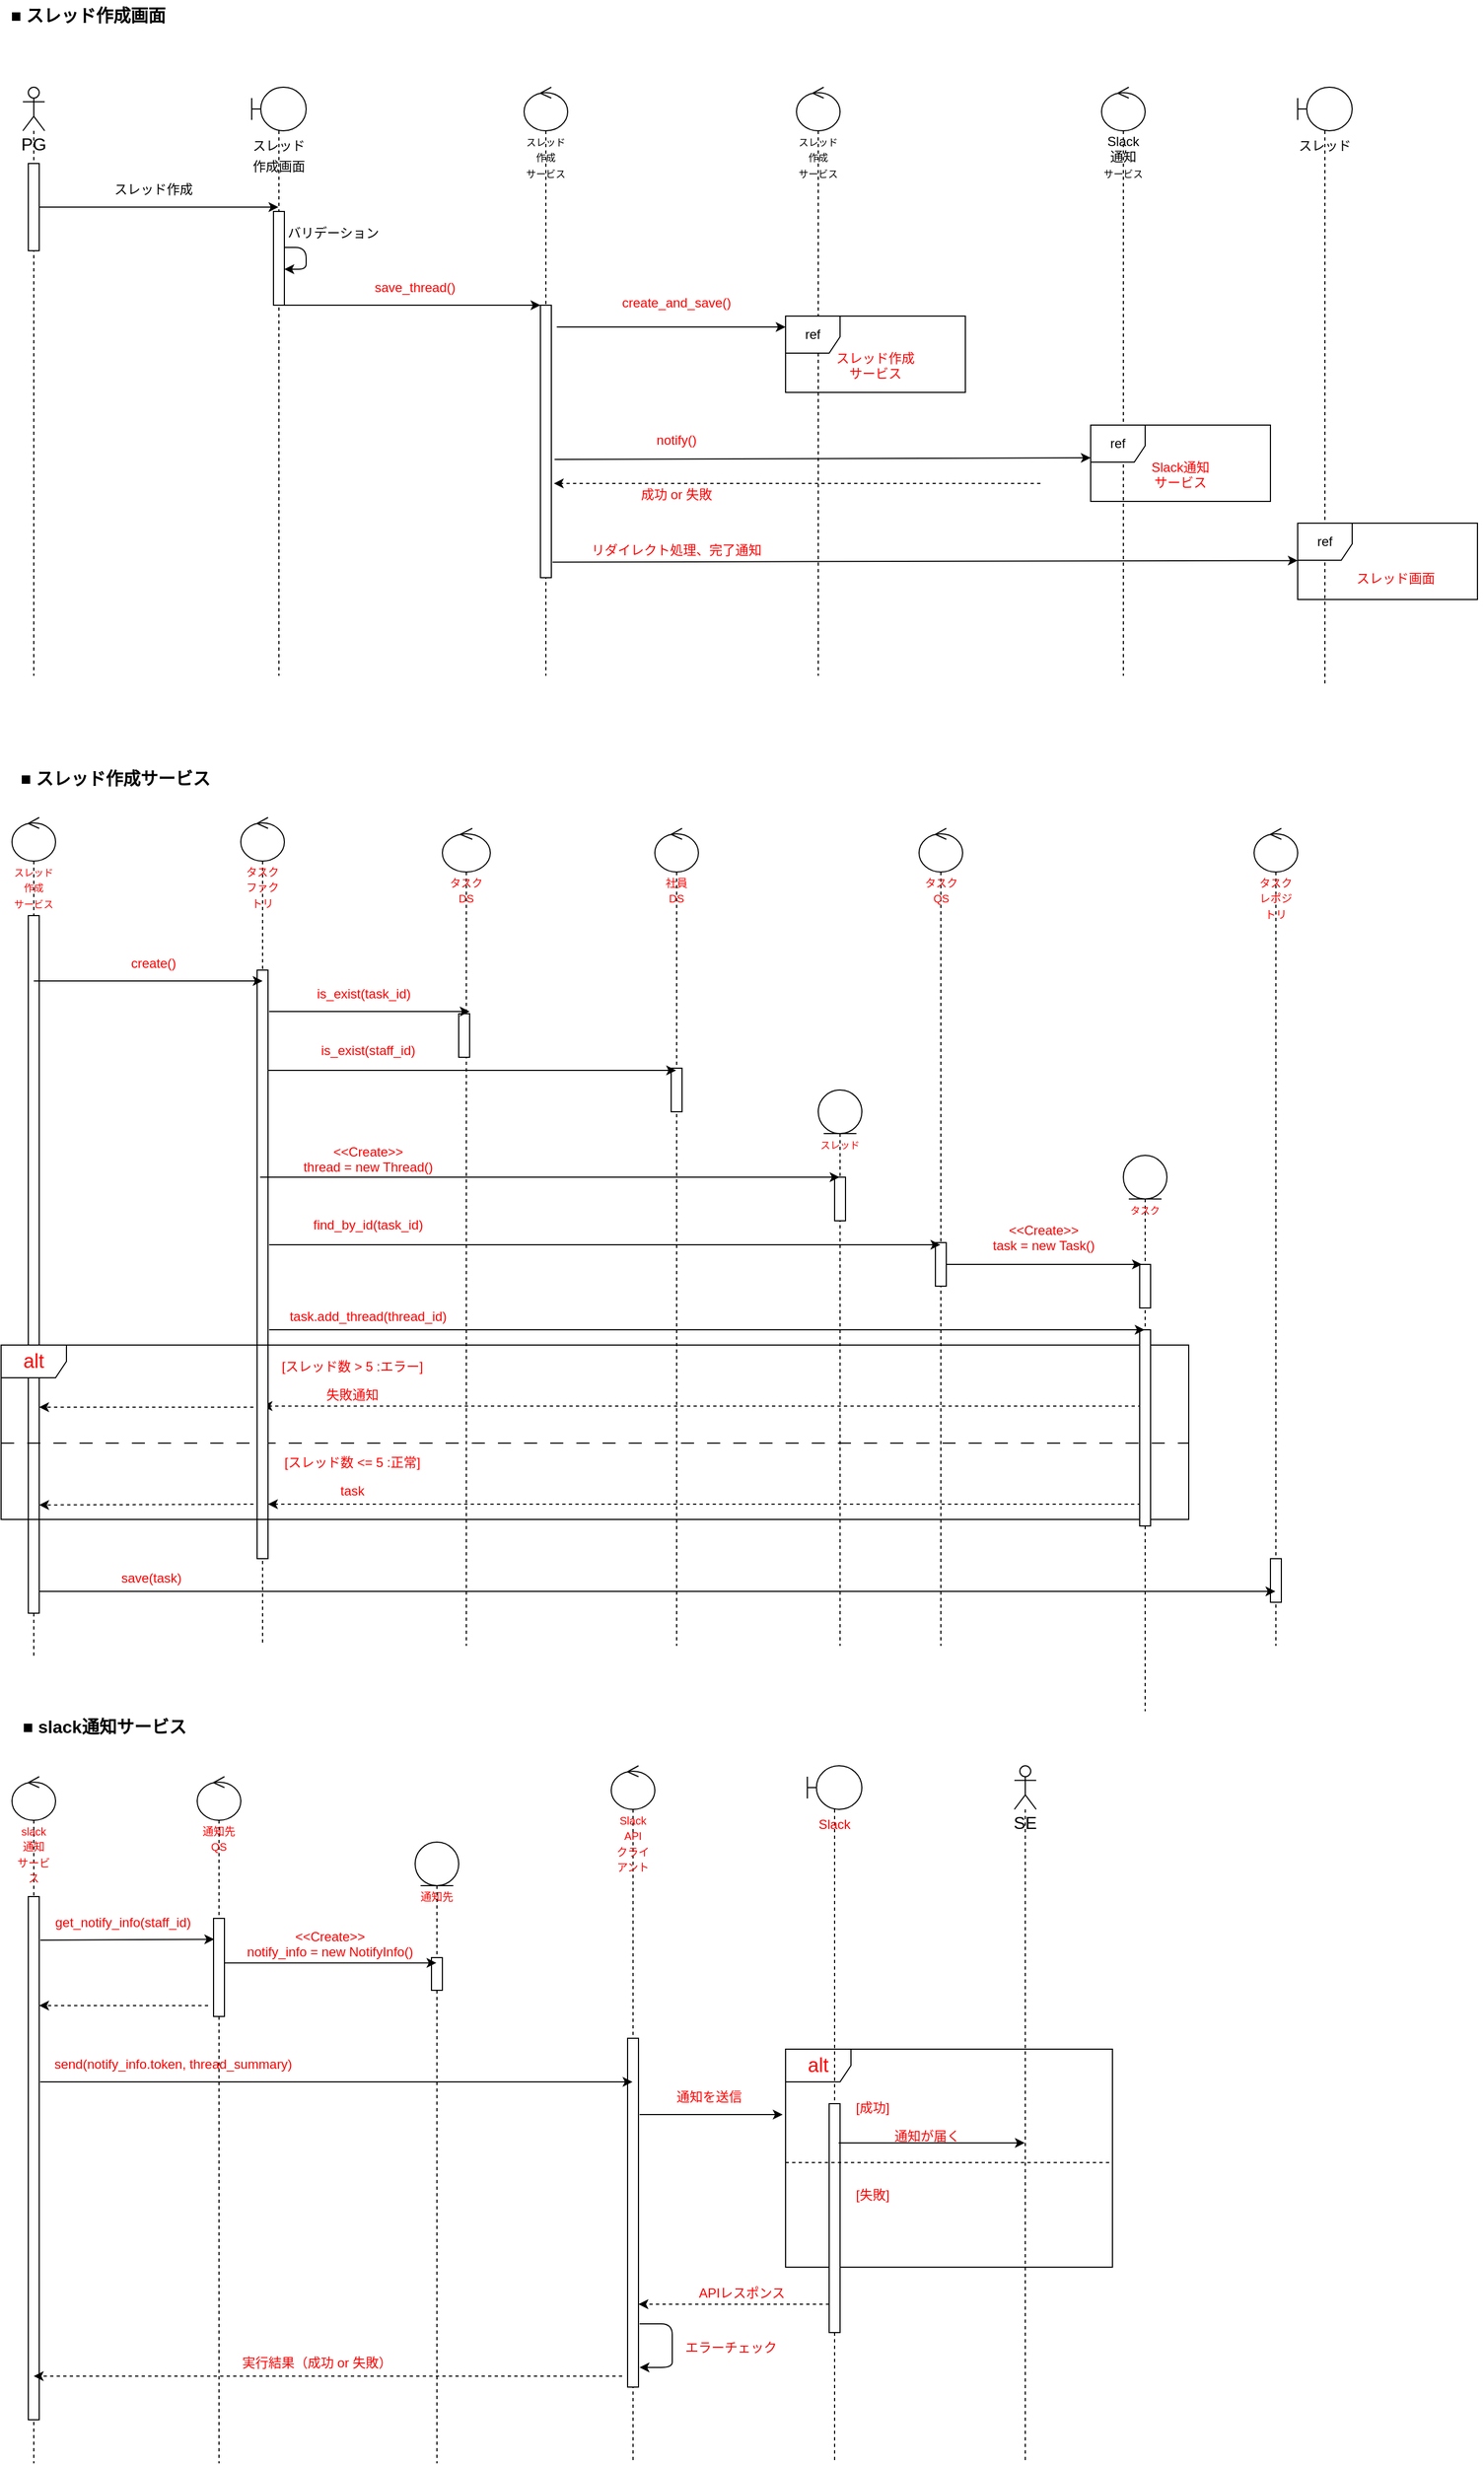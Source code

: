 <mxfile>
    <diagram id="qOgPNDa4eUex3jutcucp" name="Page-1">
        <mxGraphModel dx="1002" dy="556" grid="1" gridSize="10" guides="1" tooltips="1" connect="1" arrows="1" fold="1" page="1" pageScale="1" pageWidth="850" pageHeight="1100" math="0" shadow="0">
            <root>
                <mxCell id="0"/>
                <mxCell id="1" parent="0"/>
                <mxCell id="119" value="alt" style="shape=umlFrame;whiteSpace=wrap;html=1;fontSize=18;fontColor=#FF0000;" vertex="1" parent="1">
                    <mxGeometry x="740" y="1900" width="300" height="200" as="geometry"/>
                </mxCell>
                <mxCell id="2" value="■ スレッド作成画面" style="text;align=center;fontStyle=1;verticalAlign=middle;spacingLeft=3;spacingRight=3;strokeColor=none;rotatable=0;points=[[0,0.5],[1,0.5]];portConstraint=eastwest;fontSize=16;" parent="1" vertex="1">
                    <mxGeometry x="20" y="20" width="160" height="26" as="geometry"/>
                </mxCell>
                <mxCell id="3" value="PG" style="shape=umlLifeline;participant=umlActor;perimeter=lifelinePerimeter;whiteSpace=wrap;html=1;container=1;collapsible=0;recursiveResize=0;verticalAlign=top;spacingTop=36;outlineConnect=0;fontSize=16;" parent="1" vertex="1">
                    <mxGeometry x="40" y="100" width="20" height="540" as="geometry"/>
                </mxCell>
                <mxCell id="11" value="" style="html=1;points=[];perimeter=orthogonalPerimeter;fontSize=9;" parent="3" vertex="1">
                    <mxGeometry x="5" y="70" width="10" height="80" as="geometry"/>
                </mxCell>
                <mxCell id="4" value="&lt;font style=&quot;font-size: 12px;&quot;&gt;スレッド&lt;br&gt;作成画面&lt;/font&gt;" style="shape=umlLifeline;participant=umlBoundary;perimeter=lifelinePerimeter;whiteSpace=wrap;html=1;container=1;collapsible=0;recursiveResize=0;verticalAlign=top;spacingTop=36;outlineConnect=0;fontSize=16;" parent="1" vertex="1">
                    <mxGeometry x="250" y="100" width="50" height="540" as="geometry"/>
                </mxCell>
                <mxCell id="12" value="" style="html=1;points=[];perimeter=orthogonalPerimeter;fontSize=9;" parent="4" vertex="1">
                    <mxGeometry x="20" y="114" width="10" height="86" as="geometry"/>
                </mxCell>
                <mxCell id="18" style="edgeStyle=none;html=1;fontSize=12;" parent="4" source="12" target="12" edge="1">
                    <mxGeometry relative="1" as="geometry"/>
                </mxCell>
                <mxCell id="6" value="&lt;font style=&quot;font-size: 9px;&quot;&gt;スレッド作成&lt;br&gt;サービス&lt;/font&gt;" style="shape=umlLifeline;participant=umlControl;perimeter=lifelinePerimeter;whiteSpace=wrap;html=1;container=1;collapsible=0;recursiveResize=0;verticalAlign=top;spacingTop=36;outlineConnect=0;fontSize=12;" parent="1" vertex="1">
                    <mxGeometry x="750" y="100" width="40" height="540" as="geometry"/>
                </mxCell>
                <mxCell id="7" value="Slack通知&lt;br&gt;&lt;font style=&quot;font-size: 9px;&quot;&gt;サービス&lt;/font&gt;" style="shape=umlLifeline;participant=umlControl;perimeter=lifelinePerimeter;whiteSpace=wrap;html=1;container=1;collapsible=0;recursiveResize=0;verticalAlign=top;spacingTop=36;outlineConnect=0;fontSize=12;" parent="1" vertex="1">
                    <mxGeometry x="1030" y="100" width="40" height="540" as="geometry"/>
                </mxCell>
                <mxCell id="29" value="&lt;font color=&quot;#000000&quot;&gt;ref&lt;/font&gt;" style="shape=umlFrame;whiteSpace=wrap;html=1;fontSize=12;fontColor=#FF0000;width=50;height=34;fillColor=#FFFFFF;" parent="7" vertex="1">
                    <mxGeometry x="-10" y="310" width="165" height="70" as="geometry"/>
                </mxCell>
                <mxCell id="30" value="Slack通知&#10;サービス" style="text;align=center;fontStyle=0;verticalAlign=middle;spacingLeft=3;spacingRight=3;strokeColor=none;rotatable=0;points=[[0,0.5],[1,0.5]];portConstraint=eastwest;fontSize=12;fontColor=#FF0000;" parent="7" vertex="1">
                    <mxGeometry x="-7.5" y="342" width="160" height="26" as="geometry"/>
                </mxCell>
                <mxCell id="8" value="&lt;font style=&quot;font-size: 9px;&quot;&gt;スレッド作成&lt;br&gt;サービス&lt;/font&gt;" style="shape=umlLifeline;participant=umlControl;perimeter=lifelinePerimeter;whiteSpace=wrap;html=1;container=1;collapsible=0;recursiveResize=0;verticalAlign=top;spacingTop=36;outlineConnect=0;fontSize=12;" parent="1" vertex="1">
                    <mxGeometry x="500" y="100" width="40" height="540" as="geometry"/>
                </mxCell>
                <mxCell id="13" value="" style="html=1;points=[];perimeter=orthogonalPerimeter;fontSize=9;" parent="8" vertex="1">
                    <mxGeometry x="15" y="200" width="10" height="250" as="geometry"/>
                </mxCell>
                <mxCell id="9" value="&lt;font style=&quot;font-size: 12px;&quot;&gt;スレッド&lt;br&gt;&lt;/font&gt;" style="shape=umlLifeline;participant=umlBoundary;perimeter=lifelinePerimeter;whiteSpace=wrap;html=1;container=1;collapsible=0;recursiveResize=0;verticalAlign=top;spacingTop=36;outlineConnect=0;fontSize=16;" parent="1" vertex="1">
                    <mxGeometry x="1210" y="100" width="50" height="550" as="geometry"/>
                </mxCell>
                <mxCell id="14" style="edgeStyle=none;html=1;fontSize=9;" parent="1" source="11" target="4" edge="1">
                    <mxGeometry relative="1" as="geometry"/>
                </mxCell>
                <mxCell id="16" value="スレッド作成" style="text;align=center;fontStyle=0;verticalAlign=middle;spacingLeft=3;spacingRight=3;strokeColor=none;rotatable=0;points=[[0,0.5],[1,0.5]];portConstraint=eastwest;fontSize=12;" parent="1" vertex="1">
                    <mxGeometry x="80" y="180" width="160" height="26" as="geometry"/>
                </mxCell>
                <mxCell id="19" value="バリデーション" style="text;align=center;fontStyle=0;verticalAlign=middle;spacingLeft=3;spacingRight=3;strokeColor=none;rotatable=0;points=[[0,0.5],[1,0.5]];portConstraint=eastwest;fontSize=12;" parent="1" vertex="1">
                    <mxGeometry x="270" y="220" width="110" height="26" as="geometry"/>
                </mxCell>
                <mxCell id="20" style="edgeStyle=none;html=1;fontSize=9;" parent="1" target="13" edge="1">
                    <mxGeometry relative="1" as="geometry">
                        <mxPoint x="280.5" y="300" as="sourcePoint"/>
                        <mxPoint x="500" y="300" as="targetPoint"/>
                    </mxGeometry>
                </mxCell>
                <mxCell id="21" value="save_thread()" style="text;align=center;fontStyle=0;verticalAlign=middle;spacingLeft=3;spacingRight=3;strokeColor=none;rotatable=0;points=[[0,0.5],[1,0.5]];portConstraint=eastwest;fontSize=12;fontColor=#FF0000;" parent="1" vertex="1">
                    <mxGeometry x="320" y="270" width="160" height="26" as="geometry"/>
                </mxCell>
                <mxCell id="23" style="edgeStyle=none;html=1;fontSize=9;" parent="1" edge="1">
                    <mxGeometry relative="1" as="geometry">
                        <mxPoint x="530.0" y="320" as="sourcePoint"/>
                        <mxPoint x="740" y="320" as="targetPoint"/>
                    </mxGeometry>
                </mxCell>
                <mxCell id="24" value="create_and_save()" style="text;align=center;fontStyle=0;verticalAlign=middle;spacingLeft=3;spacingRight=3;strokeColor=none;rotatable=0;points=[[0,0.5],[1,0.5]];portConstraint=eastwest;fontSize=12;fontColor=#FF0000;" parent="1" vertex="1">
                    <mxGeometry x="560" y="284" width="160" height="26" as="geometry"/>
                </mxCell>
                <mxCell id="26" value="&lt;font color=&quot;#000000&quot;&gt;ref&lt;/font&gt;" style="shape=umlFrame;whiteSpace=wrap;html=1;fontSize=12;fontColor=#FF0000;width=50;height=34;fillColor=#FFFFFF;" parent="1" vertex="1">
                    <mxGeometry x="740" y="310" width="165" height="70" as="geometry"/>
                </mxCell>
                <mxCell id="27" value="スレッド作成&#10;サービス" style="text;align=center;fontStyle=0;verticalAlign=middle;spacingLeft=3;spacingRight=3;strokeColor=none;rotatable=0;points=[[0,0.5],[1,0.5]];portConstraint=eastwest;fontSize=12;fontColor=#FF0000;" parent="1" vertex="1">
                    <mxGeometry x="742.5" y="342" width="160" height="26" as="geometry"/>
                </mxCell>
                <mxCell id="28" style="edgeStyle=none;html=1;fontSize=9;entryX=0;entryY=0.429;entryDx=0;entryDy=0;entryPerimeter=0;" parent="1" target="29" edge="1">
                    <mxGeometry relative="1" as="geometry">
                        <mxPoint x="528.0" y="441.45" as="sourcePoint"/>
                        <mxPoint x="735.195" y="440.0" as="targetPoint"/>
                    </mxGeometry>
                </mxCell>
                <mxCell id="31" value="notify()" style="text;align=center;fontStyle=0;verticalAlign=middle;spacingLeft=3;spacingRight=3;strokeColor=none;rotatable=0;points=[[0,0.5],[1,0.5]];portConstraint=eastwest;fontSize=12;fontColor=#FF0000;" parent="1" vertex="1">
                    <mxGeometry x="560" y="410" width="160" height="26" as="geometry"/>
                </mxCell>
                <mxCell id="33" style="edgeStyle=none;html=1;fontSize=9;exitX=-0.025;exitY=0.765;exitDx=0;exitDy=0;exitPerimeter=0;dashed=1;" parent="1" edge="1">
                    <mxGeometry relative="1" as="geometry">
                        <mxPoint x="973.875" y="463.55" as="sourcePoint"/>
                        <mxPoint x="527.324" y="463.55" as="targetPoint"/>
                    </mxGeometry>
                </mxCell>
                <mxCell id="34" value="成功 or 失敗" style="text;align=center;fontStyle=0;verticalAlign=middle;spacingLeft=3;spacingRight=3;strokeColor=none;rotatable=0;points=[[0,0.5],[1,0.5]];portConstraint=eastwest;fontSize=12;fontColor=#FF0000;" parent="1" vertex="1">
                    <mxGeometry x="560" y="460" width="160" height="26" as="geometry"/>
                </mxCell>
                <mxCell id="35" value="&lt;font color=&quot;#000000&quot;&gt;ref&lt;/font&gt;" style="shape=umlFrame;whiteSpace=wrap;html=1;fontSize=12;fontColor=#FF0000;width=50;height=34;fillColor=#FFFFFF;" parent="1" vertex="1">
                    <mxGeometry x="1210" y="500" width="165" height="70" as="geometry"/>
                </mxCell>
                <mxCell id="36" value="スレッド画面" style="text;align=center;fontStyle=0;verticalAlign=middle;spacingLeft=3;spacingRight=3;strokeColor=none;rotatable=0;points=[[0,0.5],[1,0.5]];portConstraint=eastwest;fontSize=12;fontColor=#FF0000;" parent="1" vertex="1">
                    <mxGeometry x="1220" y="537" width="160" height="26" as="geometry"/>
                </mxCell>
                <mxCell id="37" style="edgeStyle=none;html=1;fontSize=9;entryX=0;entryY=0.49;entryDx=0;entryDy=0;entryPerimeter=0;" parent="1" target="35" edge="1">
                    <mxGeometry relative="1" as="geometry">
                        <mxPoint x="526.0" y="535.71" as="sourcePoint"/>
                        <mxPoint x="968" y="534.29" as="targetPoint"/>
                    </mxGeometry>
                </mxCell>
                <mxCell id="38" value="リダイレクト処理、完了通知" style="text;align=center;fontStyle=0;verticalAlign=middle;spacingLeft=3;spacingRight=3;strokeColor=none;rotatable=0;points=[[0,0.5],[1,0.5]];portConstraint=eastwest;fontSize=12;fontColor=#FF0000;" parent="1" vertex="1">
                    <mxGeometry x="560" y="511" width="160" height="26" as="geometry"/>
                </mxCell>
                <mxCell id="39" value="■ スレッド作成サービス" style="text;align=center;fontStyle=1;verticalAlign=middle;spacingLeft=3;spacingRight=3;strokeColor=none;rotatable=0;points=[[0,0.5],[1,0.5]];portConstraint=eastwest;fontSize=16;" vertex="1" parent="1">
                    <mxGeometry x="30" y="720" width="190" height="26" as="geometry"/>
                </mxCell>
                <mxCell id="40" value="&lt;font color=&quot;#ff0000&quot; style=&quot;font-size: 9px;&quot;&gt;スレッド作成&lt;br&gt;サービス&lt;/font&gt;" style="shape=umlLifeline;participant=umlControl;perimeter=lifelinePerimeter;whiteSpace=wrap;html=1;container=1;collapsible=0;recursiveResize=0;verticalAlign=top;spacingTop=36;outlineConnect=0;fontSize=12;" vertex="1" parent="1">
                    <mxGeometry x="30" y="770" width="40" height="770" as="geometry"/>
                </mxCell>
                <mxCell id="45" value="" style="html=1;points=[];perimeter=orthogonalPerimeter;fontSize=9;" vertex="1" parent="40">
                    <mxGeometry x="15" y="90" width="10" height="640" as="geometry"/>
                </mxCell>
                <mxCell id="74" value="" style="line;strokeWidth=1;fillColor=none;align=left;verticalAlign=middle;spacingTop=-1;spacingLeft=3;spacingRight=3;rotatable=0;labelPosition=right;points=[];portConstraint=eastwest;strokeColor=inherit;fontSize=9;fontColor=#FF0000;dashed=1;dashPattern=12 12;" vertex="1" parent="40">
                    <mxGeometry x="-10" y="570" width="1090" height="8" as="geometry"/>
                </mxCell>
                <mxCell id="75" value="[スレッド数 &gt; 5 :エラー]" style="text;align=center;fontStyle=0;verticalAlign=middle;spacingLeft=3;spacingRight=3;strokeColor=none;rotatable=0;points=[[0,0.5],[1,0.5]];portConstraint=eastwest;fontSize=12;fontColor=#FF0000;" vertex="1" parent="40">
                    <mxGeometry x="230" y="490" width="165" height="26" as="geometry"/>
                </mxCell>
                <mxCell id="76" value="[スレッド数 &lt;= 5 :正常]" style="text;align=center;fontStyle=0;verticalAlign=middle;spacingLeft=3;spacingRight=3;strokeColor=none;rotatable=0;points=[[0,0.5],[1,0.5]];portConstraint=eastwest;fontSize=12;fontColor=#FF0000;" vertex="1" parent="40">
                    <mxGeometry x="230" y="578" width="165" height="26" as="geometry"/>
                </mxCell>
                <mxCell id="77" style="edgeStyle=none;html=1;fontSize=9;exitX=-0.025;exitY=0.765;exitDx=0;exitDy=0;exitPerimeter=0;dashed=1;" edge="1" parent="40" target="42">
                    <mxGeometry relative="1" as="geometry">
                        <mxPoint x="1036.555" y="540.0" as="sourcePoint"/>
                        <mxPoint x="590.004" y="540.0" as="targetPoint"/>
                    </mxGeometry>
                </mxCell>
                <mxCell id="79" value="失敗通知" style="text;align=center;fontStyle=0;verticalAlign=middle;spacingLeft=3;spacingRight=3;strokeColor=none;rotatable=0;points=[[0,0.5],[1,0.5]];portConstraint=eastwest;fontSize=12;fontColor=#FF0000;" vertex="1" parent="40">
                    <mxGeometry x="230" y="516" width="165" height="26" as="geometry"/>
                </mxCell>
                <mxCell id="82" value="task" style="text;align=center;fontStyle=0;verticalAlign=middle;spacingLeft=3;spacingRight=3;strokeColor=none;rotatable=0;points=[[0,0.5],[1,0.5]];portConstraint=eastwest;fontSize=12;fontColor=#FF0000;" vertex="1" parent="40">
                    <mxGeometry x="230" y="604" width="165" height="26" as="geometry"/>
                </mxCell>
                <mxCell id="83" style="edgeStyle=none;html=1;fontSize=9;exitX=-0.025;exitY=0.765;exitDx=0;exitDy=0;exitPerimeter=0;dashed=1;entryX=0.94;entryY=0.764;entryDx=0;entryDy=0;entryPerimeter=0;" edge="1" parent="40">
                    <mxGeometry relative="1" as="geometry">
                        <mxPoint x="227.655" y="630.0" as="sourcePoint"/>
                        <mxPoint x="25.0" y="630.76" as="targetPoint"/>
                    </mxGeometry>
                </mxCell>
                <mxCell id="42" value="&lt;font size=&quot;1&quot; color=&quot;#ff0000&quot;&gt;タスクファクトリ&lt;/font&gt;" style="shape=umlLifeline;participant=umlControl;perimeter=lifelinePerimeter;whiteSpace=wrap;html=1;container=1;collapsible=0;recursiveResize=0;verticalAlign=top;spacingTop=36;outlineConnect=0;fontSize=12;" vertex="1" parent="1">
                    <mxGeometry x="240" y="770" width="40" height="760" as="geometry"/>
                </mxCell>
                <mxCell id="46" value="" style="html=1;points=[];perimeter=orthogonalPerimeter;fontSize=9;" vertex="1" parent="42">
                    <mxGeometry x="15" y="140" width="10" height="540" as="geometry"/>
                </mxCell>
                <mxCell id="73" value="&lt;font style=&quot;font-size: 18px;&quot;&gt;alt&lt;/font&gt;" style="shape=umlFrame;whiteSpace=wrap;html=1;fontSize=9;fontColor=#FF0000;" vertex="1" parent="42">
                    <mxGeometry x="-220" y="484" width="1090" height="160" as="geometry"/>
                </mxCell>
                <mxCell id="43" style="edgeStyle=none;html=1;fontSize=9;" edge="1" parent="1">
                    <mxGeometry relative="1" as="geometry">
                        <mxPoint x="50.0" y="920" as="sourcePoint"/>
                        <mxPoint x="260" y="920" as="targetPoint"/>
                    </mxGeometry>
                </mxCell>
                <mxCell id="44" value="create()" style="text;align=center;fontStyle=0;verticalAlign=middle;spacingLeft=3;spacingRight=3;strokeColor=none;rotatable=0;points=[[0,0.5],[1,0.5]];portConstraint=eastwest;fontSize=12;fontColor=#FF0000;" vertex="1" parent="1">
                    <mxGeometry x="80" y="890" width="160" height="26" as="geometry"/>
                </mxCell>
                <mxCell id="47" value="&lt;font size=&quot;1&quot; color=&quot;#ff0000&quot;&gt;タスクDS&lt;/font&gt;" style="shape=umlLifeline;participant=umlControl;perimeter=lifelinePerimeter;whiteSpace=wrap;html=1;container=1;collapsible=0;recursiveResize=0;verticalAlign=top;spacingTop=36;outlineConnect=0;fontSize=12;" vertex="1" parent="1">
                    <mxGeometry x="425" y="780" width="44" height="750" as="geometry"/>
                </mxCell>
                <mxCell id="52" value="" style="html=1;points=[];perimeter=orthogonalPerimeter;fontSize=9;" vertex="1" parent="47">
                    <mxGeometry x="15" y="170" width="10" height="40" as="geometry"/>
                </mxCell>
                <mxCell id="72" value="task.add_thread(thread_id)" style="text;align=center;fontStyle=0;verticalAlign=middle;spacingLeft=3;spacingRight=3;strokeColor=none;rotatable=0;points=[[0,0.5],[1,0.5]];portConstraint=eastwest;fontSize=12;fontColor=#FF0000;" vertex="1" parent="47">
                    <mxGeometry x="-180" y="434" width="224" height="26" as="geometry"/>
                </mxCell>
                <mxCell id="49" value="&lt;font size=&quot;1&quot; color=&quot;#ff0000&quot;&gt;社員&lt;br&gt;DS&lt;/font&gt;" style="shape=umlLifeline;participant=umlControl;perimeter=lifelinePerimeter;whiteSpace=wrap;html=1;container=1;collapsible=0;recursiveResize=0;verticalAlign=top;spacingTop=36;outlineConnect=0;fontSize=12;" vertex="1" parent="1">
                    <mxGeometry x="620" y="780" width="40" height="750" as="geometry"/>
                </mxCell>
                <mxCell id="53" value="" style="html=1;points=[];perimeter=orthogonalPerimeter;fontSize=9;" vertex="1" parent="49">
                    <mxGeometry x="15" y="220" width="10" height="40" as="geometry"/>
                </mxCell>
                <mxCell id="81" style="edgeStyle=none;html=1;fontSize=9;exitX=-0.025;exitY=0.765;exitDx=0;exitDy=0;exitPerimeter=0;dashed=1;" edge="1" parent="49">
                    <mxGeometry relative="1" as="geometry">
                        <mxPoint x="452.055" y="620.0" as="sourcePoint"/>
                        <mxPoint x="-355" y="620.0" as="targetPoint"/>
                    </mxGeometry>
                </mxCell>
                <mxCell id="50" style="edgeStyle=none;html=1;fontSize=9;" edge="1" parent="1">
                    <mxGeometry relative="1" as="geometry">
                        <mxPoint x="266.0" y="948" as="sourcePoint"/>
                        <mxPoint x="450" y="948" as="targetPoint"/>
                    </mxGeometry>
                </mxCell>
                <mxCell id="51" value="is_exist(task_id)" style="text;align=center;fontStyle=0;verticalAlign=middle;spacingLeft=3;spacingRight=3;strokeColor=none;rotatable=0;points=[[0,0.5],[1,0.5]];portConstraint=eastwest;fontSize=12;fontColor=#FF0000;" vertex="1" parent="1">
                    <mxGeometry x="296" y="918" width="114" height="26" as="geometry"/>
                </mxCell>
                <mxCell id="54" style="edgeStyle=none;html=1;fontSize=9;" edge="1" parent="1" target="49">
                    <mxGeometry relative="1" as="geometry">
                        <mxPoint x="265.0" y="1002" as="sourcePoint"/>
                        <mxPoint x="449" y="1002" as="targetPoint"/>
                    </mxGeometry>
                </mxCell>
                <mxCell id="55" value="is_exist(staff_id)" style="text;align=center;fontStyle=0;verticalAlign=middle;spacingLeft=3;spacingRight=3;strokeColor=none;rotatable=0;points=[[0,0.5],[1,0.5]];portConstraint=eastwest;fontSize=12;fontColor=#FF0000;" vertex="1" parent="1">
                    <mxGeometry x="300" y="970" width="114" height="26" as="geometry"/>
                </mxCell>
                <mxCell id="57" value="&lt;font style=&quot;font-size: 9px;&quot;&gt;スレッド&lt;/font&gt;" style="shape=umlLifeline;participant=umlEntity;perimeter=lifelinePerimeter;whiteSpace=wrap;html=1;container=1;collapsible=0;recursiveResize=0;verticalAlign=top;spacingTop=36;outlineConnect=0;fontColor=#FF0000;" vertex="1" parent="1">
                    <mxGeometry x="770" y="1020" width="40" height="510" as="geometry"/>
                </mxCell>
                <mxCell id="60" value="" style="html=1;points=[];perimeter=orthogonalPerimeter;fontSize=9;" vertex="1" parent="57">
                    <mxGeometry x="15" y="80" width="10" height="40" as="geometry"/>
                </mxCell>
                <mxCell id="58" style="edgeStyle=none;html=1;fontSize=9;" edge="1" parent="1" target="57">
                    <mxGeometry relative="1" as="geometry">
                        <mxPoint x="257.75" y="1100" as="sourcePoint"/>
                        <mxPoint x="632.25" y="1100" as="targetPoint"/>
                    </mxGeometry>
                </mxCell>
                <mxCell id="59" value="&lt;&lt;Create&gt;&gt;&#10;thread = new Thread()" style="text;align=center;fontStyle=0;verticalAlign=middle;spacingLeft=3;spacingRight=3;strokeColor=none;rotatable=0;points=[[0,0.5],[1,0.5]];portConstraint=eastwest;fontSize=12;fontColor=#FF0000;" vertex="1" parent="1">
                    <mxGeometry x="300" y="1070" width="114" height="26" as="geometry"/>
                </mxCell>
                <mxCell id="61" value="&lt;font size=&quot;1&quot; color=&quot;#ff0000&quot;&gt;タスクQS&lt;/font&gt;" style="shape=umlLifeline;participant=umlControl;perimeter=lifelinePerimeter;whiteSpace=wrap;html=1;container=1;collapsible=0;recursiveResize=0;verticalAlign=top;spacingTop=36;outlineConnect=0;fontSize=12;" vertex="1" parent="1">
                    <mxGeometry x="862.5" y="780" width="40" height="750" as="geometry"/>
                </mxCell>
                <mxCell id="64" value="" style="html=1;points=[];perimeter=orthogonalPerimeter;fontSize=9;" vertex="1" parent="61">
                    <mxGeometry x="15" y="380" width="10" height="40" as="geometry"/>
                </mxCell>
                <mxCell id="63" style="edgeStyle=none;html=1;fontSize=9;" edge="1" parent="1" target="61">
                    <mxGeometry relative="1" as="geometry">
                        <mxPoint x="266.0" y="1162" as="sourcePoint"/>
                        <mxPoint x="797.75" y="1162" as="targetPoint"/>
                    </mxGeometry>
                </mxCell>
                <mxCell id="65" value="find_by_id(task_id)" style="text;align=center;fontStyle=0;verticalAlign=middle;spacingLeft=3;spacingRight=3;strokeColor=none;rotatable=0;points=[[0,0.5],[1,0.5]];portConstraint=eastwest;fontSize=12;fontColor=#FF0000;" vertex="1" parent="1">
                    <mxGeometry x="300" y="1130" width="114" height="26" as="geometry"/>
                </mxCell>
                <mxCell id="66" value="&lt;font style=&quot;font-size: 9px;&quot;&gt;タスク&lt;/font&gt;" style="shape=umlLifeline;participant=umlEntity;perimeter=lifelinePerimeter;whiteSpace=wrap;html=1;container=1;collapsible=0;recursiveResize=0;verticalAlign=top;spacingTop=36;outlineConnect=0;fontColor=#FF0000;" vertex="1" parent="1">
                    <mxGeometry x="1050" y="1080" width="40" height="510" as="geometry"/>
                </mxCell>
                <mxCell id="67" value="" style="html=1;points=[];perimeter=orthogonalPerimeter;fontSize=9;" vertex="1" parent="66">
                    <mxGeometry x="15" y="100" width="10" height="40" as="geometry"/>
                </mxCell>
                <mxCell id="71" value="" style="html=1;points=[];perimeter=orthogonalPerimeter;fontSize=9;" vertex="1" parent="66">
                    <mxGeometry x="15" y="160" width="10" height="180" as="geometry"/>
                </mxCell>
                <mxCell id="68" value="&lt;&lt;Create&gt;&gt;&#10;task = new Task()" style="text;align=center;fontStyle=0;verticalAlign=middle;spacingLeft=3;spacingRight=3;strokeColor=none;rotatable=0;points=[[0,0.5],[1,0.5]];portConstraint=eastwest;fontSize=12;fontColor=#FF0000;" vertex="1" parent="1">
                    <mxGeometry x="920" y="1142" width="114" height="26" as="geometry"/>
                </mxCell>
                <mxCell id="69" style="edgeStyle=none;html=1;fontSize=9;" edge="1" parent="1">
                    <mxGeometry relative="1" as="geometry">
                        <mxPoint x="888" y="1180" as="sourcePoint"/>
                        <mxPoint x="1067" y="1180" as="targetPoint"/>
                    </mxGeometry>
                </mxCell>
                <mxCell id="70" style="edgeStyle=none;html=1;fontSize=9;" edge="1" parent="1" target="66">
                    <mxGeometry relative="1" as="geometry">
                        <mxPoint x="266.0" y="1240" as="sourcePoint"/>
                        <mxPoint x="882" y="1240" as="targetPoint"/>
                    </mxGeometry>
                </mxCell>
                <mxCell id="80" style="edgeStyle=none;html=1;fontSize=9;exitX=-0.34;exitY=0.724;exitDx=0;exitDy=0;exitPerimeter=0;dashed=1;" edge="1" parent="1">
                    <mxGeometry relative="1" as="geometry">
                        <mxPoint x="251.6" y="1310.96" as="sourcePoint"/>
                        <mxPoint x="55" y="1310.96" as="targetPoint"/>
                    </mxGeometry>
                </mxCell>
                <mxCell id="84" value="&lt;font size=&quot;1&quot; color=&quot;#ff0000&quot;&gt;タスクレポジトリ&lt;/font&gt;" style="shape=umlLifeline;participant=umlControl;perimeter=lifelinePerimeter;whiteSpace=wrap;html=1;container=1;collapsible=0;recursiveResize=0;verticalAlign=top;spacingTop=36;outlineConnect=0;fontSize=12;" vertex="1" parent="1">
                    <mxGeometry x="1170" y="780" width="40" height="750" as="geometry"/>
                </mxCell>
                <mxCell id="85" value="" style="html=1;points=[];perimeter=orthogonalPerimeter;fontSize=9;" vertex="1" parent="84">
                    <mxGeometry x="15" y="670" width="10" height="40" as="geometry"/>
                </mxCell>
                <mxCell id="86" style="edgeStyle=none;html=1;fontSize=9;" edge="1" parent="1" target="84">
                    <mxGeometry relative="1" as="geometry">
                        <mxPoint x="55.0" y="1480" as="sourcePoint"/>
                        <mxPoint x="671" y="1480" as="targetPoint"/>
                    </mxGeometry>
                </mxCell>
                <mxCell id="87" value="save(task)" style="text;align=center;fontStyle=0;verticalAlign=middle;spacingLeft=3;spacingRight=3;strokeColor=none;rotatable=0;points=[[0,0.5],[1,0.5]];portConstraint=eastwest;fontSize=12;fontColor=#FF0000;" vertex="1" parent="1">
                    <mxGeometry x="46" y="1454" width="224" height="26" as="geometry"/>
                </mxCell>
                <mxCell id="88" value="■ slack通知サービス" style="text;align=center;fontStyle=1;verticalAlign=middle;spacingLeft=3;spacingRight=3;strokeColor=none;rotatable=0;points=[[0,0.5],[1,0.5]];portConstraint=eastwest;fontSize=16;" vertex="1" parent="1">
                    <mxGeometry x="20" y="1590" width="190" height="26" as="geometry"/>
                </mxCell>
                <mxCell id="89" value="&lt;font size=&quot;1&quot; color=&quot;#ff0000&quot;&gt;slack&lt;br&gt;通知&lt;br&gt;サービス&lt;/font&gt;" style="shape=umlLifeline;participant=umlControl;perimeter=lifelinePerimeter;whiteSpace=wrap;html=1;container=1;collapsible=0;recursiveResize=0;verticalAlign=top;spacingTop=36;outlineConnect=0;fontSize=12;" vertex="1" parent="1">
                    <mxGeometry x="30" y="1650" width="40" height="630" as="geometry"/>
                </mxCell>
                <mxCell id="99" value="" style="html=1;points=[];perimeter=orthogonalPerimeter;fontSize=9;" vertex="1" parent="89">
                    <mxGeometry x="15" y="110" width="10" height="480" as="geometry"/>
                </mxCell>
                <mxCell id="98" value="&lt;font size=&quot;1&quot; color=&quot;#ff0000&quot;&gt;通知先QS&lt;/font&gt;" style="shape=umlLifeline;participant=umlControl;perimeter=lifelinePerimeter;whiteSpace=wrap;html=1;container=1;collapsible=0;recursiveResize=0;verticalAlign=top;spacingTop=36;outlineConnect=0;fontSize=12;" vertex="1" parent="1">
                    <mxGeometry x="200" y="1650" width="40" height="630" as="geometry"/>
                </mxCell>
                <mxCell id="101" value="" style="html=1;points=[];perimeter=orthogonalPerimeter;fontSize=9;" vertex="1" parent="98">
                    <mxGeometry x="15" y="130" width="10" height="90" as="geometry"/>
                </mxCell>
                <mxCell id="102" style="edgeStyle=none;html=1;fontSize=9;entryX=0.06;entryY=0.213;entryDx=0;entryDy=0;entryPerimeter=0;" edge="1" parent="1" target="101">
                    <mxGeometry relative="1" as="geometry">
                        <mxPoint x="56.0" y="1800" as="sourcePoint"/>
                        <mxPoint x="210" y="1800" as="targetPoint"/>
                    </mxGeometry>
                </mxCell>
                <mxCell id="103" value="get_notify_info(staff_id)" style="text;align=center;fontStyle=0;verticalAlign=middle;spacingLeft=3;spacingRight=3;strokeColor=none;rotatable=0;points=[[0,0.5],[1,0.5]];portConstraint=eastwest;fontSize=12;fontColor=#FF0000;" vertex="1" parent="1">
                    <mxGeometry x="20" y="1770" width="224" height="26" as="geometry"/>
                </mxCell>
                <mxCell id="104" value="&lt;font size=&quot;1&quot;&gt;通知先&lt;/font&gt;" style="shape=umlLifeline;participant=umlEntity;perimeter=lifelinePerimeter;whiteSpace=wrap;html=1;container=1;collapsible=0;recursiveResize=0;verticalAlign=top;spacingTop=36;outlineConnect=0;fontColor=#FF0000;" vertex="1" parent="1">
                    <mxGeometry x="400" y="1710" width="40" height="570" as="geometry"/>
                </mxCell>
                <mxCell id="106" value="" style="html=1;points=[];perimeter=orthogonalPerimeter;fontSize=9;" vertex="1" parent="104">
                    <mxGeometry x="15" y="106" width="10" height="30" as="geometry"/>
                </mxCell>
                <mxCell id="107" value="&lt;&lt;Create&gt;&gt;&#10;notify_info = new NotifyInfo()" style="text;align=center;fontStyle=0;verticalAlign=middle;spacingLeft=3;spacingRight=3;strokeColor=none;rotatable=0;points=[[0,0.5],[1,0.5]];portConstraint=eastwest;fontSize=12;fontColor=#FF0000;" vertex="1" parent="1">
                    <mxGeometry x="210" y="1790" width="224" height="26" as="geometry"/>
                </mxCell>
                <mxCell id="108" style="edgeStyle=none;html=1;fontSize=9;" edge="1" parent="1" target="104">
                    <mxGeometry relative="1" as="geometry">
                        <mxPoint x="225.4" y="1820.83" as="sourcePoint"/>
                        <mxPoint x="330" y="1820" as="targetPoint"/>
                    </mxGeometry>
                </mxCell>
                <mxCell id="109" style="edgeStyle=none;html=1;fontSize=9;dashed=1;" edge="1" parent="1">
                    <mxGeometry relative="1" as="geometry">
                        <mxPoint x="210" y="1860" as="sourcePoint"/>
                        <mxPoint x="55" y="1860" as="targetPoint"/>
                    </mxGeometry>
                </mxCell>
                <mxCell id="110" value="&lt;font size=&quot;1&quot; color=&quot;#ff0000&quot;&gt;Slack&lt;br&gt;API&lt;br&gt;クライアント&lt;br&gt;&lt;/font&gt;" style="shape=umlLifeline;participant=umlControl;perimeter=lifelinePerimeter;whiteSpace=wrap;html=1;container=1;collapsible=0;recursiveResize=0;verticalAlign=top;spacingTop=36;outlineConnect=0;fontSize=12;" vertex="1" parent="1">
                    <mxGeometry x="580" y="1640" width="40" height="640" as="geometry"/>
                </mxCell>
                <mxCell id="111" value="" style="html=1;points=[];perimeter=orthogonalPerimeter;fontSize=9;" vertex="1" parent="110">
                    <mxGeometry x="15" y="250" width="10" height="320" as="geometry"/>
                </mxCell>
                <mxCell id="112" style="edgeStyle=none;html=1;fontSize=9;" edge="1" parent="1" target="110">
                    <mxGeometry relative="1" as="geometry">
                        <mxPoint x="55.9" y="1930" as="sourcePoint"/>
                        <mxPoint x="250" y="1930" as="targetPoint"/>
                    </mxGeometry>
                </mxCell>
                <mxCell id="113" value="send(notify_info.token, thread_summary)" style="text;align=center;fontStyle=0;verticalAlign=middle;spacingLeft=3;spacingRight=3;strokeColor=none;rotatable=0;points=[[0,0.5],[1,0.5]];portConstraint=eastwest;fontSize=12;fontColor=#FF0000;" vertex="1" parent="1">
                    <mxGeometry x="56" y="1900" width="244" height="26" as="geometry"/>
                </mxCell>
                <mxCell id="114" value="&lt;font style=&quot;font-size: 12px;&quot;&gt;&lt;font color=&quot;#ff0000&quot;&gt;Slack&lt;/font&gt;&lt;br&gt;&lt;/font&gt;" style="shape=umlLifeline;participant=umlBoundary;perimeter=lifelinePerimeter;whiteSpace=wrap;html=1;container=1;collapsible=0;recursiveResize=0;verticalAlign=top;spacingTop=36;outlineConnect=0;fontSize=16;" vertex="1" parent="1">
                    <mxGeometry x="760" y="1640" width="50" height="640" as="geometry"/>
                </mxCell>
                <mxCell id="120" value="" style="html=1;points=[];perimeter=orthogonalPerimeter;fontSize=9;" vertex="1" parent="114">
                    <mxGeometry x="20" y="310" width="10" height="210" as="geometry"/>
                </mxCell>
                <mxCell id="115" value="SE" style="shape=umlLifeline;participant=umlActor;perimeter=lifelinePerimeter;whiteSpace=wrap;html=1;container=1;collapsible=0;recursiveResize=0;verticalAlign=top;spacingTop=36;outlineConnect=0;fontSize=16;" vertex="1" parent="1">
                    <mxGeometry x="950" y="1640" width="20" height="640" as="geometry"/>
                </mxCell>
                <mxCell id="117" style="edgeStyle=none;html=1;fontSize=9;entryX=-0.009;entryY=0.3;entryDx=0;entryDy=0;entryPerimeter=0;" edge="1" parent="1" target="119">
                    <mxGeometry relative="1" as="geometry">
                        <mxPoint x="606.0" y="1960" as="sourcePoint"/>
                        <mxPoint x="765.6" y="1959.17" as="targetPoint"/>
                    </mxGeometry>
                </mxCell>
                <mxCell id="118" value="通知を送信" style="text;align=center;fontStyle=0;verticalAlign=middle;spacingLeft=3;spacingRight=3;strokeColor=none;rotatable=0;points=[[0,0.5],[1,0.5]];portConstraint=eastwest;fontSize=12;fontColor=#FF0000;" vertex="1" parent="1">
                    <mxGeometry x="610" y="1930" width="120" height="26" as="geometry"/>
                </mxCell>
                <mxCell id="122" style="edgeStyle=none;html=1;fontSize=9;dashed=1;" edge="1" parent="1" target="89">
                    <mxGeometry relative="1" as="geometry">
                        <mxPoint x="590" y="2200" as="sourcePoint"/>
                        <mxPoint x="400.0" y="2199" as="targetPoint"/>
                    </mxGeometry>
                </mxCell>
                <mxCell id="123" style="edgeStyle=none;html=1;fontSize=9;dashed=1;" edge="1" parent="1">
                    <mxGeometry relative="1" as="geometry">
                        <mxPoint x="780" y="2134" as="sourcePoint"/>
                        <mxPoint x="605" y="2134" as="targetPoint"/>
                    </mxGeometry>
                </mxCell>
                <mxCell id="124" value="APIレスポンス" style="text;align=center;fontStyle=0;verticalAlign=middle;spacingLeft=3;spacingRight=3;strokeColor=none;rotatable=0;points=[[0,0.5],[1,0.5]];portConstraint=eastwest;fontSize=12;fontColor=#FF0000;" vertex="1" parent="1">
                    <mxGeometry x="640" y="2110" width="120" height="26" as="geometry"/>
                </mxCell>
                <mxCell id="126" style="edgeStyle=none;html=1;fontSize=12;" edge="1" parent="1">
                    <mxGeometry relative="1" as="geometry">
                        <mxPoint x="606" y="2152" as="sourcePoint"/>
                        <mxPoint x="606" y="2192" as="targetPoint"/>
                        <Array as="points">
                            <mxPoint x="636" y="2152"/>
                            <mxPoint x="636" y="2172"/>
                            <mxPoint x="636" y="2192"/>
                        </Array>
                    </mxGeometry>
                </mxCell>
                <mxCell id="127" value="エラーチェック" style="text;align=center;fontStyle=0;verticalAlign=middle;spacingLeft=3;spacingRight=3;strokeColor=none;rotatable=0;points=[[0,0.5],[1,0.5]];portConstraint=eastwest;fontSize=12;fontColor=#FF0000;" vertex="1" parent="1">
                    <mxGeometry x="630" y="2160" width="120" height="26" as="geometry"/>
                </mxCell>
                <mxCell id="128" value="実行結果（成功 or 失敗）" style="text;align=center;fontStyle=0;verticalAlign=middle;spacingLeft=3;spacingRight=3;strokeColor=none;rotatable=0;points=[[0,0.5],[1,0.5]];portConstraint=eastwest;fontSize=12;fontColor=#FF0000;" vertex="1" parent="1">
                    <mxGeometry x="250" y="2174" width="120" height="26" as="geometry"/>
                </mxCell>
                <mxCell id="129" value="[成功]" style="text;align=center;fontStyle=0;verticalAlign=middle;spacingLeft=3;spacingRight=3;strokeColor=none;rotatable=0;points=[[0,0.5],[1,0.5]];portConstraint=eastwest;fontSize=12;fontColor=#FF0000;" vertex="1" parent="1">
                    <mxGeometry x="790" y="1940" width="60" height="26" as="geometry"/>
                </mxCell>
                <mxCell id="130" value="[失敗]" style="text;align=center;fontStyle=0;verticalAlign=middle;spacingLeft=3;spacingRight=3;strokeColor=none;rotatable=0;points=[[0,0.5],[1,0.5]];portConstraint=eastwest;fontSize=12;fontColor=#FF0000;" vertex="1" parent="1">
                    <mxGeometry x="790" y="2020" width="60" height="26" as="geometry"/>
                </mxCell>
                <mxCell id="131" value="" style="line;strokeWidth=1;fillColor=none;align=left;verticalAlign=middle;spacingTop=-1;spacingLeft=3;spacingRight=3;rotatable=0;labelPosition=right;points=[];portConstraint=eastwest;strokeColor=inherit;fontSize=18;fontColor=#FF0000;dashed=1;" vertex="1" parent="1">
                    <mxGeometry x="740" y="2000" width="300" height="8" as="geometry"/>
                </mxCell>
                <mxCell id="132" style="edgeStyle=none;html=1;fontSize=9;" edge="1" parent="1" target="115">
                    <mxGeometry relative="1" as="geometry">
                        <mxPoint x="788.7" y="1986" as="sourcePoint"/>
                        <mxPoint x="920" y="1990" as="targetPoint"/>
                    </mxGeometry>
                </mxCell>
                <mxCell id="133" value="通知が届く" style="text;align=center;fontStyle=0;verticalAlign=middle;spacingLeft=3;spacingRight=3;strokeColor=none;rotatable=0;points=[[0,0.5],[1,0.5]];portConstraint=eastwest;fontSize=12;fontColor=#FF0000;" vertex="1" parent="1">
                    <mxGeometry x="810" y="1966" width="120" height="26" as="geometry"/>
                </mxCell>
            </root>
        </mxGraphModel>
    </diagram>
</mxfile>